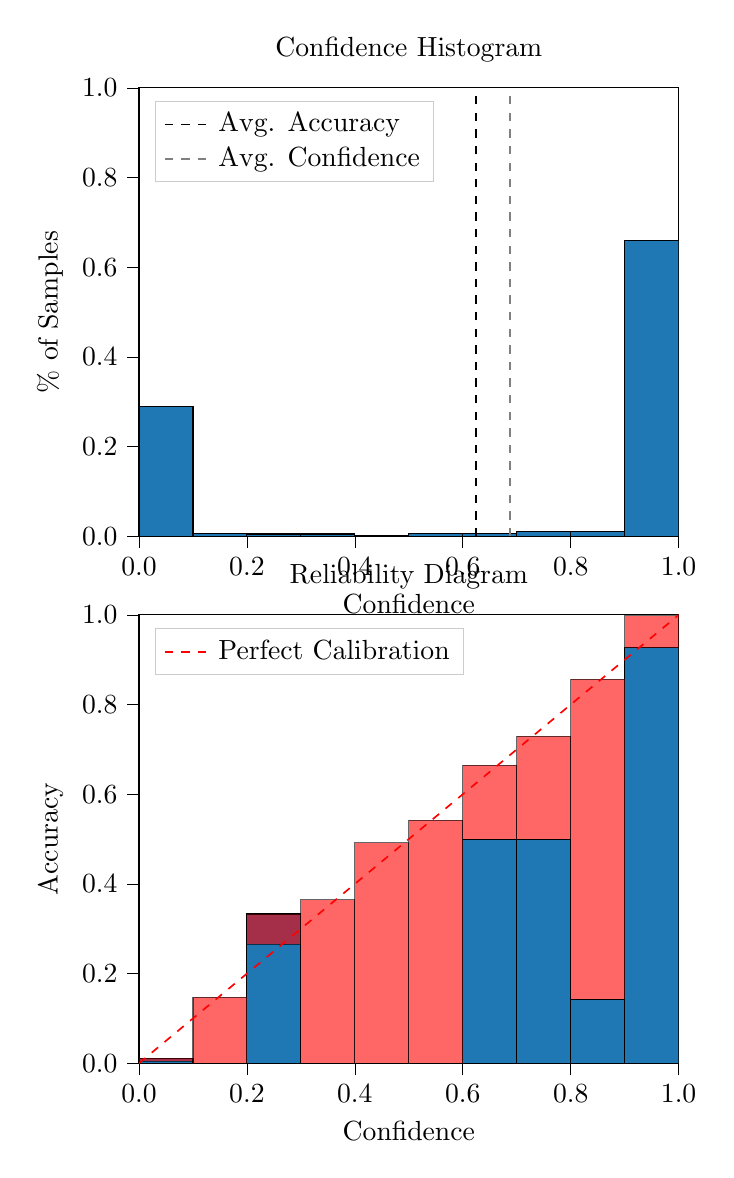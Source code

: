 % This file was created by tikzplotlib v0.9.8.
\begin{tikzpicture}

\definecolor{color0}{rgb}{0.122,0.467,0.706}

\begin{groupplot}[group style={group size=1 by 2}]
\nextgroupplot[
legend cell align={left},
legend style={
  fill opacity=0.8,
  draw opacity=1,
  text opacity=1,
  at={(0.03,0.97)},
  anchor=north west,
  draw=white!80!black
},
tick align=outside,
tick pos=left,
title={Confidence Histogram},
x grid style={white!69.02!black},
xlabel={Confidence},
xmin=0, xmax=1,
xtick style={color=black},
xtick={0,0.2,0.4,0.6,0.8,1},
xticklabels={0.0,0.2,0.4,0.6,0.8,1.0},
y grid style={white!69.02!black},
ylabel={\% of Samples},
ymin=0, ymax=1,
ytick style={color=black},
ytick={0,0.2,0.4,0.6,0.8,1},
yticklabels={0.0,0.2,0.4,0.6,0.8,1.0}
]
\draw[draw=black,fill=color0] (axis cs:-6.939e-18,0) rectangle (axis cs:0.1,0.29);
\draw[draw=black,fill=color0] (axis cs:0.1,0) rectangle (axis cs:0.2,0.006);
\draw[draw=black,fill=color0] (axis cs:0.2,0) rectangle (axis cs:0.3,0.005);
\draw[draw=black,fill=color0] (axis cs:0.3,0) rectangle (axis cs:0.4,0.005);
\draw[draw=black,fill=color0] (axis cs:0.4,0) rectangle (axis cs:0.5,0.002);
\draw[draw=black,fill=color0] (axis cs:0.5,0) rectangle (axis cs:0.6,0.006);
\draw[draw=black,fill=color0] (axis cs:0.6,0) rectangle (axis cs:0.7,0.006);
\draw[draw=black,fill=color0] (axis cs:0.7,0) rectangle (axis cs:0.8,0.01);
\draw[draw=black,fill=color0] (axis cs:0.8,0) rectangle (axis cs:0.9,0.011);
\draw[draw=black,fill=color0] (axis cs:0.9,0) rectangle (axis cs:1,0.659);
\addplot [semithick, black, dashed]
table {%
0.625 0
0.625 1
};
\addlegendentry{Avg. Accuracy}
\addplot [semithick, white!50.196!black, dashed]
table {%
0.687 0
0.687 1
};
\addlegendentry{Avg. Confidence}

\nextgroupplot[
legend cell align={left},
legend style={
  fill opacity=0.8,
  draw opacity=1,
  text opacity=1,
  at={(0.03,0.97)},
  anchor=north west,
  draw=white!80!black
},
tick align=outside,
tick pos=left,
title={Reliability Diagram},
x grid style={white!69.02!black},
xlabel={Confidence},
xmin=0, xmax=1,
xtick style={color=black},
xtick={0,0.2,0.4,0.6,0.8,1},
xticklabels={0.0,0.2,0.4,0.6,0.8,1.0},
y grid style={white!69.02!black},
ylabel={Accuracy},
ymin=0, ymax=1,
ytick style={color=black},
ytick={0,0.2,0.4,0.6,0.8,1},
yticklabels={0.0,0.2,0.4,0.6,0.8,1.0}
]
\draw[draw=black,fill=color0] (axis cs:-6.939e-18,0) rectangle (axis cs:0.1,0.011);
\draw[draw=black,fill=color0] (axis cs:0.1,0) rectangle (axis cs:0.2,0);
\draw[draw=black,fill=color0] (axis cs:0.2,0) rectangle (axis cs:0.3,0.333);
\draw[draw=black,fill=color0] (axis cs:0.3,0) rectangle (axis cs:0.4,0);
\draw[draw=black,fill=color0] (axis cs:0.4,0) rectangle (axis cs:0.5,0);
\draw[draw=black,fill=color0] (axis cs:0.5,0) rectangle (axis cs:0.6,0);
\draw[draw=black,fill=color0] (axis cs:0.6,0) rectangle (axis cs:0.7,0.5);
\draw[draw=black,fill=color0] (axis cs:0.7,0) rectangle (axis cs:0.8,0.5);
\draw[draw=black,fill=color0] (axis cs:0.8,0) rectangle (axis cs:0.9,0.143);
\draw[draw=black,fill=color0] (axis cs:0.9,0) rectangle (axis cs:1,0.927);
\draw[draw=black,fill=red,opacity=0.6] (axis cs:-6.939e-18,0.011) rectangle (axis cs:0.1,0.004);
\draw[draw=black,fill=red,opacity=0.6] (axis cs:0.1,0) rectangle (axis cs:0.2,0.147);
\draw[draw=black,fill=red,opacity=0.6] (axis cs:0.2,0.333) rectangle (axis cs:0.3,0.265);
\draw[draw=black,fill=red,opacity=0.6] (axis cs:0.3,0) rectangle (axis cs:0.4,0.365);
\draw[draw=black,fill=red,opacity=0.6] (axis cs:0.4,0) rectangle (axis cs:0.5,0.492);
\draw[draw=black,fill=red,opacity=0.6] (axis cs:0.5,0) rectangle (axis cs:0.6,0.542);
\draw[draw=black,fill=red,opacity=0.6] (axis cs:0.6,0.5) rectangle (axis cs:0.7,0.665);
\draw[draw=black,fill=red,opacity=0.6] (axis cs:0.7,0.5) rectangle (axis cs:0.8,0.729);
\draw[draw=black,fill=red,opacity=0.6] (axis cs:0.8,0.143) rectangle (axis cs:0.9,0.856);
\draw[draw=black,fill=red,opacity=0.6] (axis cs:0.9,0.927) rectangle (axis cs:1,0.998);
\addplot [semithick, red, dashed]
table {%
0 0
1 1
};
\addlegendentry{Perfect Calibration}
\end{groupplot}

\end{tikzpicture}
